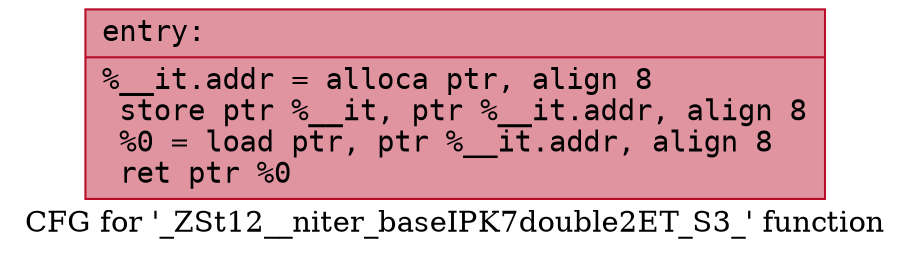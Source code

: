 digraph "CFG for '_ZSt12__niter_baseIPK7double2ET_S3_' function" {
	label="CFG for '_ZSt12__niter_baseIPK7double2ET_S3_' function";

	Node0x55fc3be319d0 [shape=record,color="#b70d28ff", style=filled, fillcolor="#b70d2870" fontname="Courier",label="{entry:\l|  %__it.addr = alloca ptr, align 8\l  store ptr %__it, ptr %__it.addr, align 8\l  %0 = load ptr, ptr %__it.addr, align 8\l  ret ptr %0\l}"];
}
